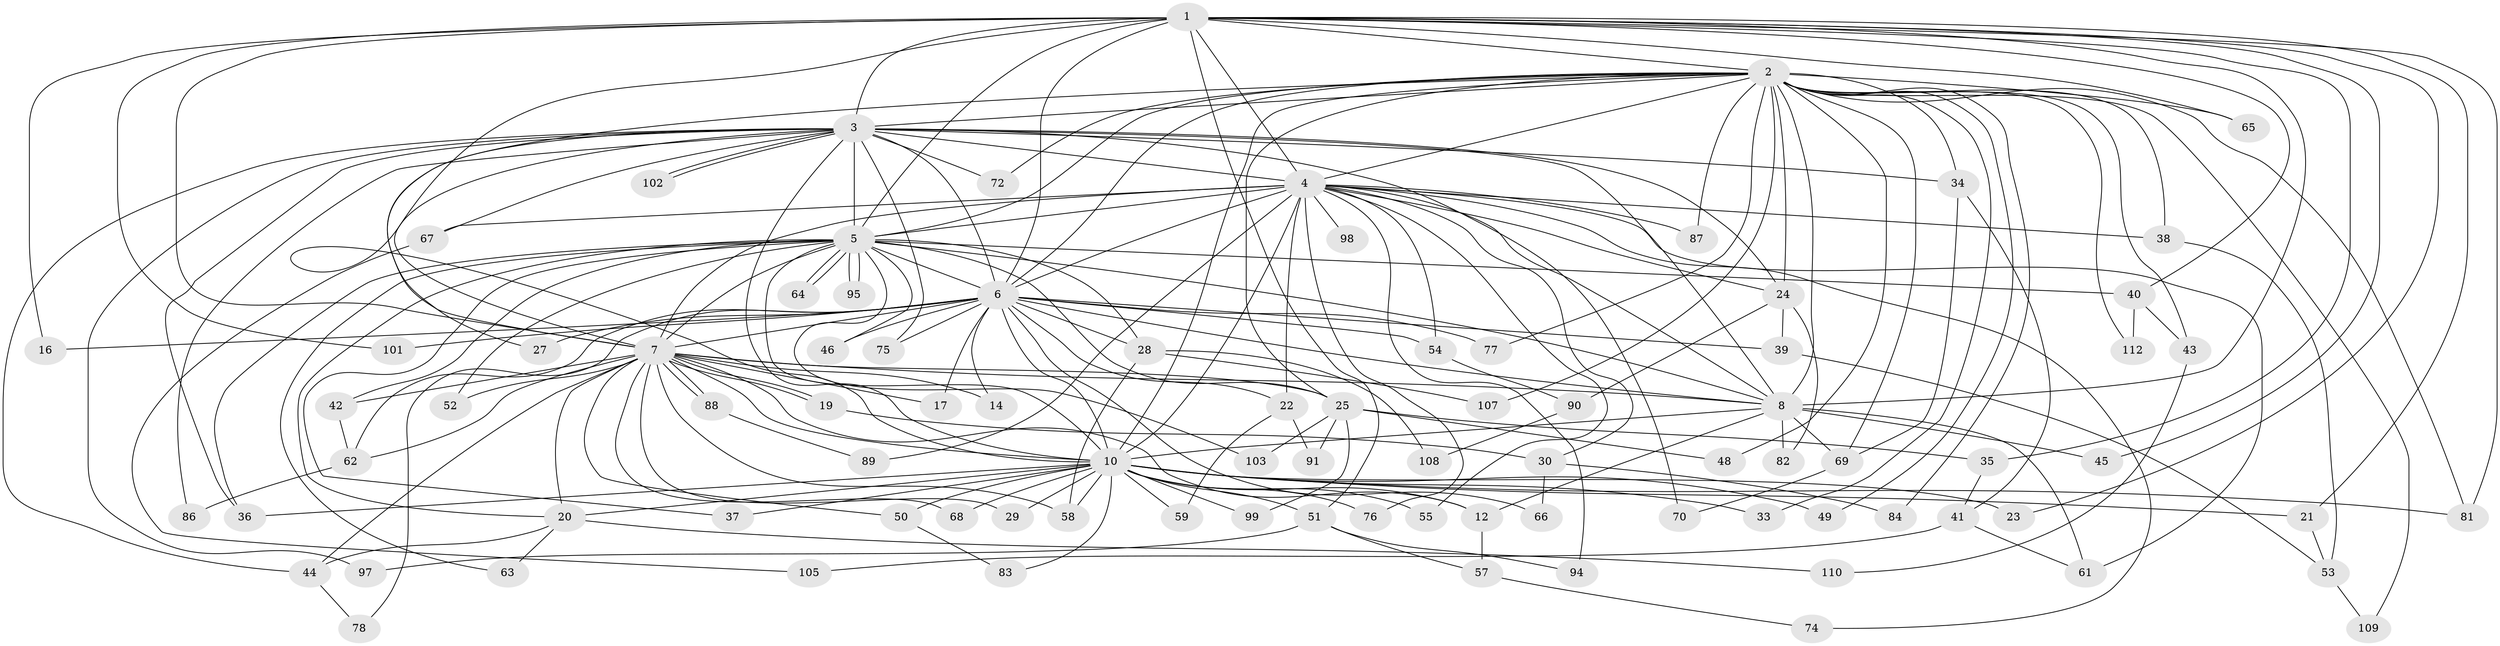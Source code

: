 // original degree distribution, {21: 0.008928571428571428, 22: 0.017857142857142856, 23: 0.008928571428571428, 24: 0.008928571428571428, 25: 0.008928571428571428, 27: 0.008928571428571428, 14: 0.008928571428571428, 9: 0.017857142857142856, 28: 0.008928571428571428, 4: 0.10714285714285714, 2: 0.5446428571428571, 3: 0.19642857142857142, 5: 0.008928571428571428, 6: 0.026785714285714284, 8: 0.008928571428571428, 7: 0.008928571428571428}
// Generated by graph-tools (version 1.1) at 2025/41/03/06/25 10:41:44]
// undirected, 89 vertices, 207 edges
graph export_dot {
graph [start="1"]
  node [color=gray90,style=filled];
  1 [super="+9"];
  2 [super="+15"];
  3 [super="+32"];
  4 [super="+26"];
  5 [super="+71"];
  6 [super="+13"];
  7 [super="+104"];
  8 [super="+18"];
  10 [super="+11"];
  12;
  14;
  16;
  17;
  19;
  20 [super="+31"];
  21;
  22;
  23;
  24 [super="+47"];
  25 [super="+60"];
  27;
  28 [super="+106"];
  29;
  30;
  33;
  34;
  35;
  36 [super="+80"];
  37;
  38;
  39;
  40;
  41;
  42;
  43;
  44 [super="+79"];
  45;
  46;
  48;
  49;
  50;
  51 [super="+85"];
  52;
  53 [super="+56"];
  54;
  55;
  57;
  58 [super="+93"];
  59;
  61 [super="+111"];
  62 [super="+73"];
  63;
  64;
  65;
  66;
  67;
  68;
  69 [super="+92"];
  70;
  72;
  74;
  75;
  76;
  77 [super="+100"];
  78;
  81 [super="+96"];
  82;
  83;
  84;
  86;
  87;
  88;
  89;
  90;
  91;
  94;
  95;
  97;
  98;
  99;
  101;
  102;
  103;
  105;
  107;
  108;
  109;
  110;
  112;
  1 -- 2 [weight=2];
  1 -- 3 [weight=2];
  1 -- 4 [weight=3];
  1 -- 5 [weight=2];
  1 -- 6 [weight=2];
  1 -- 7 [weight=2];
  1 -- 8 [weight=3];
  1 -- 10 [weight=2];
  1 -- 16;
  1 -- 21;
  1 -- 23;
  1 -- 35;
  1 -- 40;
  1 -- 45;
  1 -- 51;
  1 -- 65;
  1 -- 81;
  1 -- 101;
  2 -- 3;
  2 -- 4;
  2 -- 5;
  2 -- 6 [weight=2];
  2 -- 7;
  2 -- 8;
  2 -- 10;
  2 -- 33;
  2 -- 38;
  2 -- 43;
  2 -- 49;
  2 -- 69;
  2 -- 72;
  2 -- 77 [weight=2];
  2 -- 84;
  2 -- 107;
  2 -- 109;
  2 -- 65;
  2 -- 34;
  2 -- 48;
  2 -- 112;
  2 -- 87;
  2 -- 24;
  2 -- 25;
  2 -- 81;
  3 -- 4;
  3 -- 5 [weight=2];
  3 -- 6;
  3 -- 7;
  3 -- 8;
  3 -- 10 [weight=2];
  3 -- 24;
  3 -- 27;
  3 -- 34;
  3 -- 36;
  3 -- 67;
  3 -- 70;
  3 -- 72;
  3 -- 75;
  3 -- 86;
  3 -- 97;
  3 -- 102;
  3 -- 102;
  3 -- 44;
  4 -- 5;
  4 -- 6;
  4 -- 7;
  4 -- 8;
  4 -- 10 [weight=2];
  4 -- 22;
  4 -- 30;
  4 -- 38;
  4 -- 55;
  4 -- 67;
  4 -- 74;
  4 -- 76;
  4 -- 87;
  4 -- 89;
  4 -- 94;
  4 -- 98;
  4 -- 54;
  4 -- 61;
  4 -- 24;
  5 -- 6;
  5 -- 7;
  5 -- 8;
  5 -- 10;
  5 -- 25;
  5 -- 28;
  5 -- 37;
  5 -- 40;
  5 -- 42;
  5 -- 46;
  5 -- 52;
  5 -- 63;
  5 -- 64;
  5 -- 64;
  5 -- 95;
  5 -- 95;
  5 -- 103;
  5 -- 20;
  5 -- 36;
  6 -- 7 [weight=2];
  6 -- 8;
  6 -- 10;
  6 -- 14;
  6 -- 16;
  6 -- 17;
  6 -- 22;
  6 -- 28 [weight=2];
  6 -- 39;
  6 -- 46;
  6 -- 54;
  6 -- 62;
  6 -- 66;
  6 -- 75;
  6 -- 78;
  6 -- 101;
  6 -- 27;
  6 -- 77;
  7 -- 8;
  7 -- 10;
  7 -- 14;
  7 -- 17;
  7 -- 19;
  7 -- 19;
  7 -- 20;
  7 -- 25;
  7 -- 29;
  7 -- 42;
  7 -- 44;
  7 -- 50;
  7 -- 52;
  7 -- 58;
  7 -- 68;
  7 -- 88;
  7 -- 88;
  7 -- 12;
  7 -- 62;
  8 -- 10;
  8 -- 12;
  8 -- 45;
  8 -- 61;
  8 -- 69;
  8 -- 82;
  10 -- 12;
  10 -- 20;
  10 -- 21;
  10 -- 29;
  10 -- 33;
  10 -- 36;
  10 -- 37;
  10 -- 49;
  10 -- 50;
  10 -- 51;
  10 -- 55;
  10 -- 59;
  10 -- 68;
  10 -- 76;
  10 -- 81;
  10 -- 83;
  10 -- 99;
  10 -- 23;
  10 -- 58;
  12 -- 57;
  19 -- 30;
  20 -- 44;
  20 -- 110;
  20 -- 63;
  21 -- 53;
  22 -- 59;
  22 -- 91;
  24 -- 39;
  24 -- 82;
  24 -- 90;
  25 -- 35;
  25 -- 48;
  25 -- 91;
  25 -- 99;
  25 -- 103;
  28 -- 58;
  28 -- 107;
  28 -- 108;
  30 -- 66;
  30 -- 84;
  34 -- 41;
  34 -- 69;
  35 -- 41;
  38 -- 53;
  39 -- 53;
  40 -- 43;
  40 -- 112;
  41 -- 105;
  41 -- 61;
  42 -- 62;
  43 -- 110;
  44 -- 78;
  50 -- 83;
  51 -- 57;
  51 -- 94;
  51 -- 97;
  53 -- 109;
  54 -- 90;
  57 -- 74;
  62 -- 86;
  67 -- 105;
  69 -- 70;
  88 -- 89;
  90 -- 108;
}
